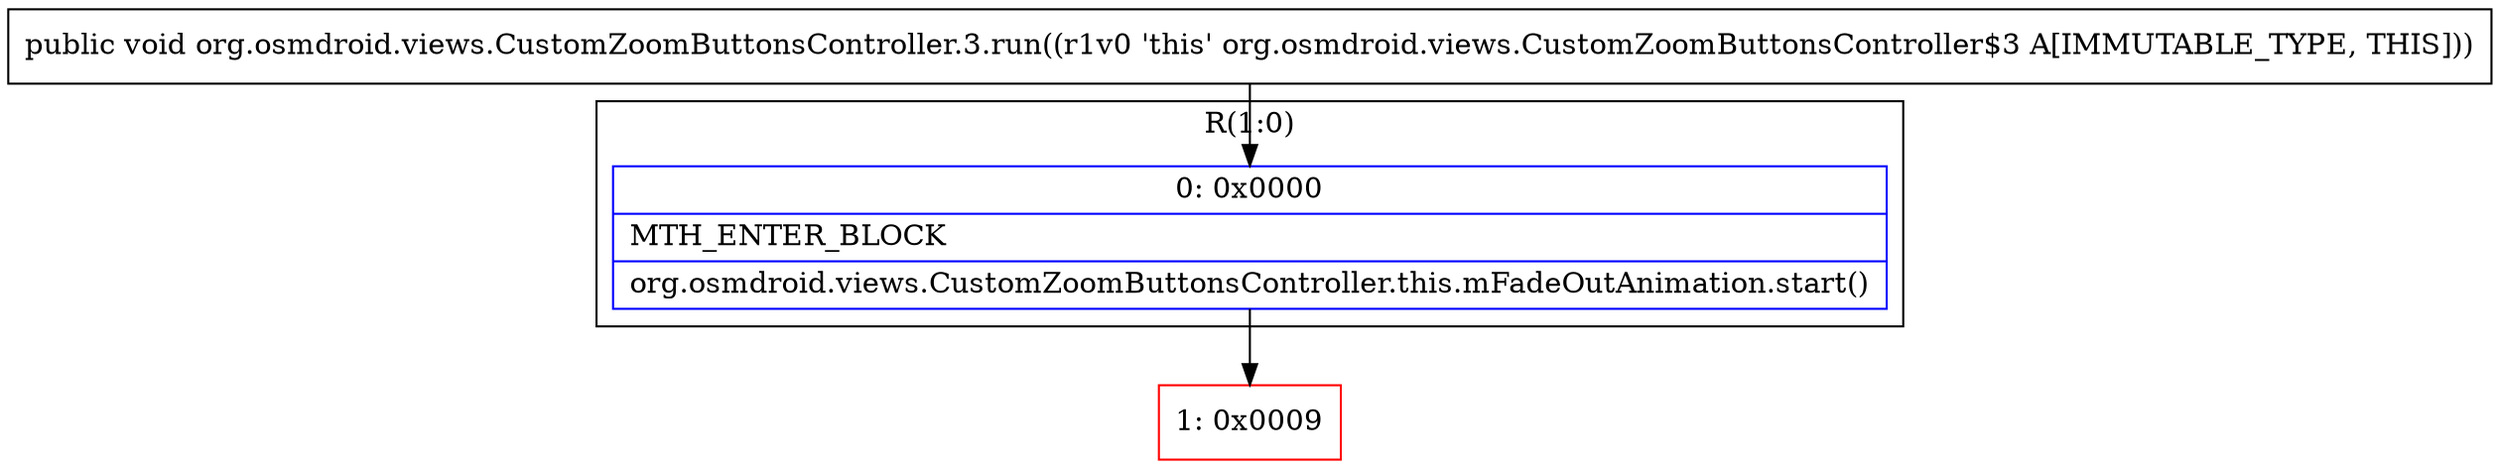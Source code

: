 digraph "CFG fororg.osmdroid.views.CustomZoomButtonsController.3.run()V" {
subgraph cluster_Region_97584681 {
label = "R(1:0)";
node [shape=record,color=blue];
Node_0 [shape=record,label="{0\:\ 0x0000|MTH_ENTER_BLOCK\l|org.osmdroid.views.CustomZoomButtonsController.this.mFadeOutAnimation.start()\l}"];
}
Node_1 [shape=record,color=red,label="{1\:\ 0x0009}"];
MethodNode[shape=record,label="{public void org.osmdroid.views.CustomZoomButtonsController.3.run((r1v0 'this' org.osmdroid.views.CustomZoomButtonsController$3 A[IMMUTABLE_TYPE, THIS])) }"];
MethodNode -> Node_0;
Node_0 -> Node_1;
}

